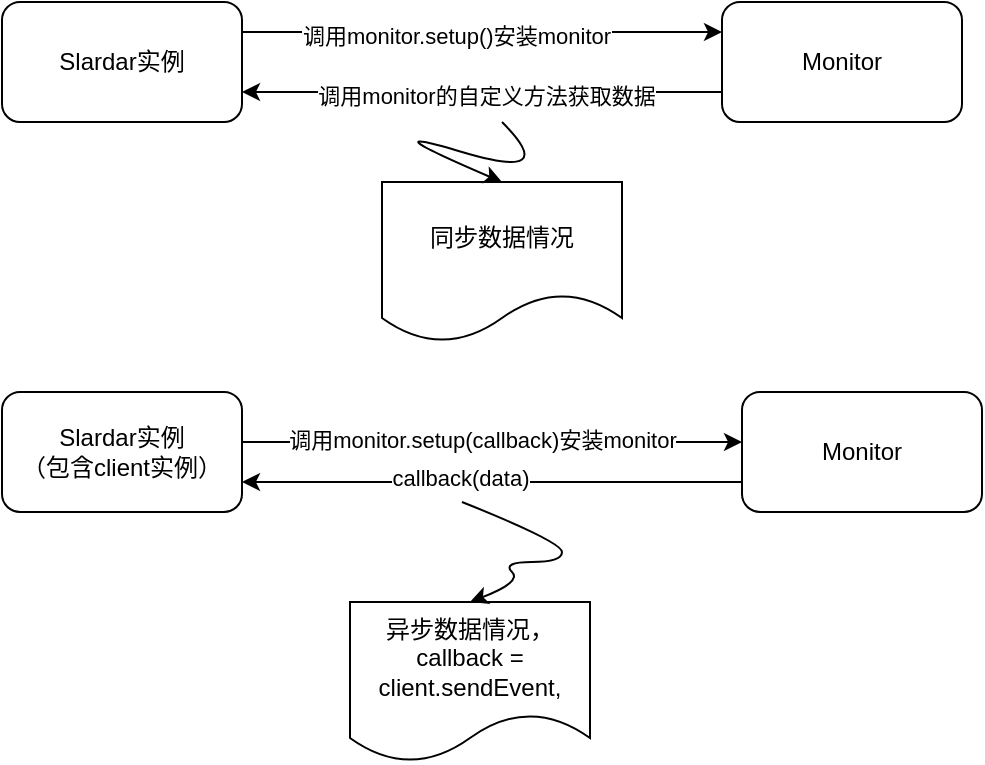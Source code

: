 <mxfile version="13.6.5" type="github">
  <diagram id="C5RBs43oDa-KdzZeNtuy" name="Page-1">
    <mxGraphModel dx="2066" dy="1131" grid="1" gridSize="10" guides="1" tooltips="1" connect="1" arrows="1" fold="1" page="1" pageScale="1" pageWidth="827" pageHeight="1169" math="0" shadow="0">
      <root>
        <mxCell id="WIyWlLk6GJQsqaUBKTNV-0" />
        <mxCell id="WIyWlLk6GJQsqaUBKTNV-1" parent="WIyWlLk6GJQsqaUBKTNV-0" />
        <mxCell id="iQLolLVxjONEsHXGhb9Q-1" style="edgeStyle=orthogonalEdgeStyle;rounded=0;orthogonalLoop=1;jettySize=auto;html=1;exitX=1;exitY=0.5;exitDx=0;exitDy=0;" edge="1" parent="WIyWlLk6GJQsqaUBKTNV-1" source="iQLolLVxjONEsHXGhb9Q-0" target="iQLolLVxjONEsHXGhb9Q-2">
          <mxGeometry relative="1" as="geometry">
            <mxPoint x="610" y="620" as="targetPoint" />
            <Array as="points">
              <mxPoint x="300" y="610" />
            </Array>
          </mxGeometry>
        </mxCell>
        <mxCell id="iQLolLVxjONEsHXGhb9Q-4" value="调用monitor.setup(callback)安装monitor" style="edgeLabel;html=1;align=center;verticalAlign=middle;resizable=0;points=[];" vertex="1" connectable="0" parent="iQLolLVxjONEsHXGhb9Q-1">
          <mxGeometry x="0.278" y="1" relative="1" as="geometry">
            <mxPoint x="5" as="offset" />
          </mxGeometry>
        </mxCell>
        <mxCell id="iQLolLVxjONEsHXGhb9Q-0" value="Slardar实例&lt;br&gt;（包含client实例）" style="rounded=1;whiteSpace=wrap;html=1;" vertex="1" parent="WIyWlLk6GJQsqaUBKTNV-1">
          <mxGeometry x="240" y="585" width="120" height="60" as="geometry" />
        </mxCell>
        <mxCell id="iQLolLVxjONEsHXGhb9Q-2" value="Monitor" style="rounded=1;whiteSpace=wrap;html=1;" vertex="1" parent="WIyWlLk6GJQsqaUBKTNV-1">
          <mxGeometry x="610" y="585" width="120" height="60" as="geometry" />
        </mxCell>
        <mxCell id="iQLolLVxjONEsHXGhb9Q-3" value="" style="endArrow=classic;html=1;exitX=0;exitY=0.75;exitDx=0;exitDy=0;entryX=1;entryY=0.75;entryDx=0;entryDy=0;" edge="1" parent="WIyWlLk6GJQsqaUBKTNV-1" source="iQLolLVxjONEsHXGhb9Q-2" target="iQLolLVxjONEsHXGhb9Q-0">
          <mxGeometry width="50" height="50" relative="1" as="geometry">
            <mxPoint x="390" y="600" as="sourcePoint" />
            <mxPoint x="440" y="550" as="targetPoint" />
          </mxGeometry>
        </mxCell>
        <mxCell id="iQLolLVxjONEsHXGhb9Q-5" value="callback(data)" style="edgeLabel;html=1;align=center;verticalAlign=middle;resizable=0;points=[];" vertex="1" connectable="0" parent="iQLolLVxjONEsHXGhb9Q-3">
          <mxGeometry x="0.128" y="-2" relative="1" as="geometry">
            <mxPoint as="offset" />
          </mxGeometry>
        </mxCell>
        <mxCell id="iQLolLVxjONEsHXGhb9Q-6" value="异步数据情况，callback = client.sendEvent," style="shape=document;whiteSpace=wrap;html=1;boundedLbl=1;" vertex="1" parent="WIyWlLk6GJQsqaUBKTNV-1">
          <mxGeometry x="414" y="690" width="120" height="80" as="geometry" />
        </mxCell>
        <mxCell id="iQLolLVxjONEsHXGhb9Q-9" value="" style="curved=1;endArrow=classic;html=1;entryX=0.5;entryY=0;entryDx=0;entryDy=0;" edge="1" parent="WIyWlLk6GJQsqaUBKTNV-1" target="iQLolLVxjONEsHXGhb9Q-6">
          <mxGeometry width="50" height="50" relative="1" as="geometry">
            <mxPoint x="470" y="640" as="sourcePoint" />
            <mxPoint x="440" y="520" as="targetPoint" />
            <Array as="points">
              <mxPoint x="520" y="660" />
              <mxPoint x="520" y="670" />
              <mxPoint x="490" y="670" />
              <mxPoint x="500" y="680" />
            </Array>
          </mxGeometry>
        </mxCell>
        <mxCell id="iQLolLVxjONEsHXGhb9Q-10" value="Slardar实例" style="rounded=1;whiteSpace=wrap;html=1;" vertex="1" parent="WIyWlLk6GJQsqaUBKTNV-1">
          <mxGeometry x="240" y="390" width="120" height="60" as="geometry" />
        </mxCell>
        <mxCell id="iQLolLVxjONEsHXGhb9Q-11" value="Monitor" style="rounded=1;whiteSpace=wrap;html=1;" vertex="1" parent="WIyWlLk6GJQsqaUBKTNV-1">
          <mxGeometry x="600" y="390" width="120" height="60" as="geometry" />
        </mxCell>
        <mxCell id="iQLolLVxjONEsHXGhb9Q-13" value="" style="endArrow=classic;html=1;exitX=0;exitY=0.75;exitDx=0;exitDy=0;entryX=1;entryY=0.75;entryDx=0;entryDy=0;" edge="1" parent="WIyWlLk6GJQsqaUBKTNV-1" source="iQLolLVxjONEsHXGhb9Q-11" target="iQLolLVxjONEsHXGhb9Q-10">
          <mxGeometry width="50" height="50" relative="1" as="geometry">
            <mxPoint x="379" y="510" as="sourcePoint" />
            <mxPoint x="429" y="460" as="targetPoint" />
          </mxGeometry>
        </mxCell>
        <mxCell id="iQLolLVxjONEsHXGhb9Q-16" value="调用monitor的自定义方法获取数据" style="edgeLabel;html=1;align=center;verticalAlign=middle;resizable=0;points=[];" vertex="1" connectable="0" parent="iQLolLVxjONEsHXGhb9Q-13">
          <mxGeometry x="0.2" y="2" relative="1" as="geometry">
            <mxPoint x="26" as="offset" />
          </mxGeometry>
        </mxCell>
        <mxCell id="iQLolLVxjONEsHXGhb9Q-17" value="同步数据情况" style="shape=document;whiteSpace=wrap;html=1;boundedLbl=1;" vertex="1" parent="WIyWlLk6GJQsqaUBKTNV-1">
          <mxGeometry x="430" y="480" width="120" height="80" as="geometry" />
        </mxCell>
        <mxCell id="iQLolLVxjONEsHXGhb9Q-18" value="" style="curved=1;endArrow=classic;html=1;entryX=0.5;entryY=0;entryDx=0;entryDy=0;" edge="1" parent="WIyWlLk6GJQsqaUBKTNV-1" target="iQLolLVxjONEsHXGhb9Q-17">
          <mxGeometry width="50" height="50" relative="1" as="geometry">
            <mxPoint x="490" y="450" as="sourcePoint" />
            <mxPoint x="440" y="520" as="targetPoint" />
            <Array as="points">
              <mxPoint x="520" y="480" />
              <mxPoint x="420" y="450" />
            </Array>
          </mxGeometry>
        </mxCell>
        <mxCell id="iQLolLVxjONEsHXGhb9Q-23" value="" style="endArrow=classic;html=1;exitX=1;exitY=0.25;exitDx=0;exitDy=0;entryX=0;entryY=0.25;entryDx=0;entryDy=0;" edge="1" parent="WIyWlLk6GJQsqaUBKTNV-1" source="iQLolLVxjONEsHXGhb9Q-10" target="iQLolLVxjONEsHXGhb9Q-11">
          <mxGeometry width="50" height="50" relative="1" as="geometry">
            <mxPoint x="390" y="570" as="sourcePoint" />
            <mxPoint x="440" y="520" as="targetPoint" />
          </mxGeometry>
        </mxCell>
        <mxCell id="iQLolLVxjONEsHXGhb9Q-24" value="调用monitor.setup()安装monitor" style="edgeLabel;html=1;align=center;verticalAlign=middle;resizable=0;points=[];" vertex="1" connectable="0" parent="iQLolLVxjONEsHXGhb9Q-23">
          <mxGeometry x="-0.113" y="-2" relative="1" as="geometry">
            <mxPoint as="offset" />
          </mxGeometry>
        </mxCell>
      </root>
    </mxGraphModel>
  </diagram>
</mxfile>
